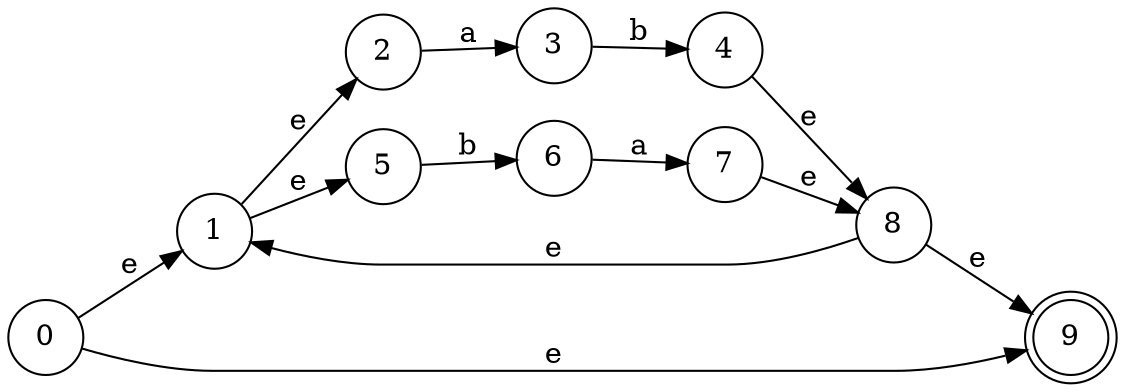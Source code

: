 // Diagrama AFN
strict digraph {
	rankdir=LR
	node [shape=circle]
	0 -> 1 [label=e]
	1 -> 2 [label=e]
	2 -> 3 [label=a]
	3 -> 4 [label=b]
	2 -> 3
	1 -> 5 [label=e]
	5 -> 6 [label=b]
	6 -> 7 [label=a]
	5 -> 6
	4 -> 8 [label=e]
	7 -> 8 [label=e]
	1 -> 2
	8 -> 1 [label=e]
	8 -> 9 [label=e]
	0 -> 9 [label=e]
	9 [shape=doublecircle]
}
